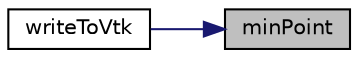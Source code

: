 digraph "minPoint"
{
 // LATEX_PDF_SIZE
  edge [fontname="Helvetica",fontsize="10",labelfontname="Helvetica",labelfontsize="10"];
  node [fontname="Helvetica",fontsize="10",shape=record];
  rankdir="RL";
  Node1 [label="minPoint",height=0.2,width=0.4,color="black", fillcolor="grey75", style="filled", fontcolor="black",tooltip=" "];
  Node1 -> Node2 [dir="back",color="midnightblue",fontsize="10",style="solid",fontname="Helvetica"];
  Node2 [label="writeToVtk",height=0.2,width=0.4,color="black", fillcolor="white", style="filled",URL="$classpFlow_1_1rectangleMesh.html#a61b34edb9a411ddf347a902fa6f5c9a2",tooltip=" "];
}
